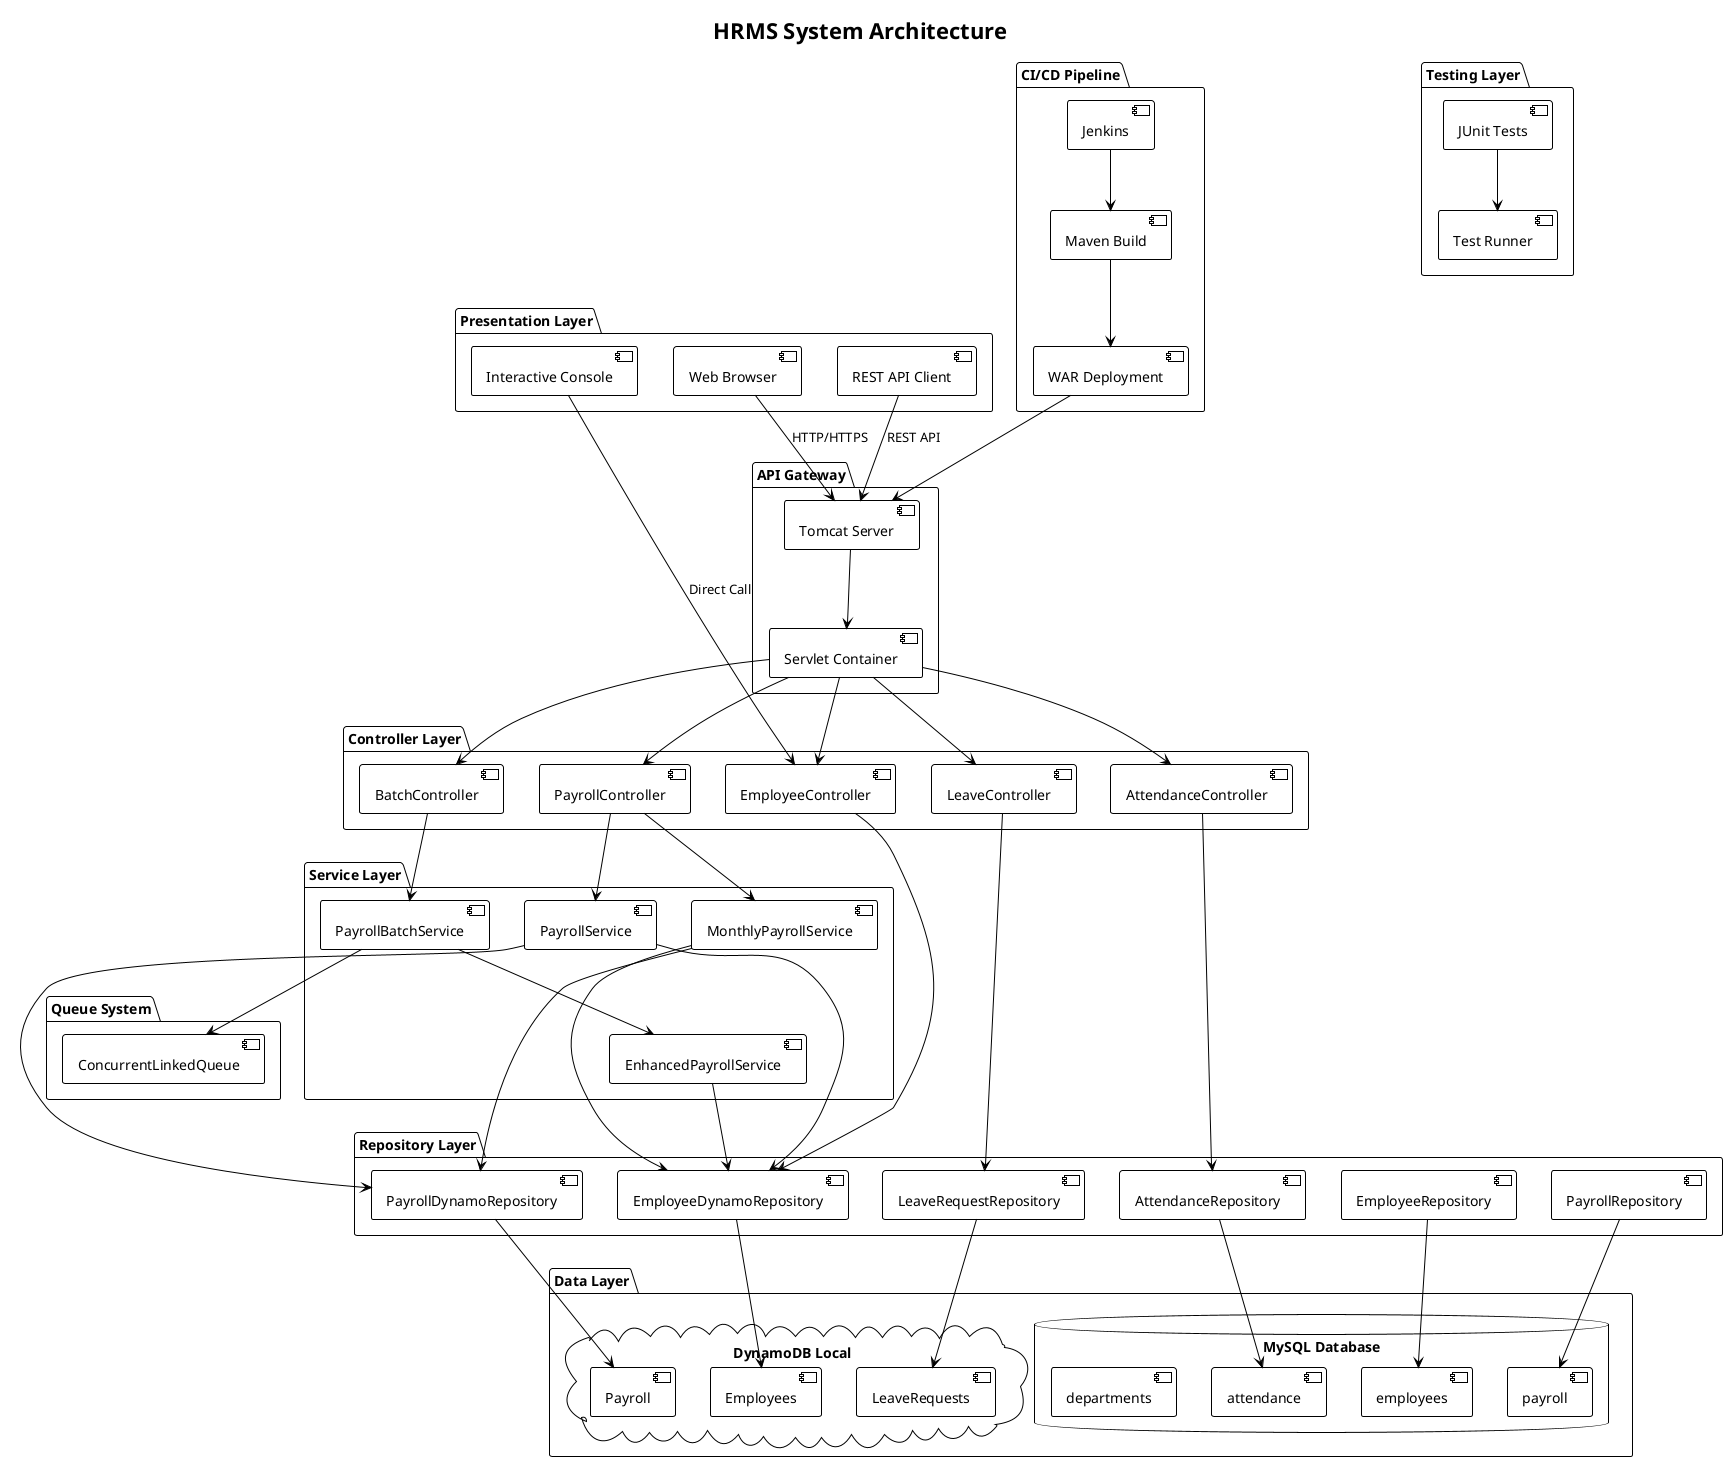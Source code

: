@startuml HRMS Architecture
!theme plain
title HRMS System Architecture

!define RECTANGLE class

package "Presentation Layer" {
    [Web Browser] as browser
    [REST API Client] as client
    [Interactive Console] as console
}

package "API Gateway" {
    [Tomcat Server] as tomcat
    [Servlet Container] as servlet
}

package "Controller Layer" {
    [EmployeeController] as empCtrl
    [PayrollController] as payCtrl
    [AttendanceController] as attCtrl
    [LeaveController] as leaveCtrl
    [BatchController] as batchCtrl
}

package "Service Layer" {
    [PayrollService] as payService
    [EnhancedPayrollService] as enhPayService
    [PayrollBatchService] as batchService
    [MonthlyPayrollService] as monthlyService
}

package "Repository Layer" {
    [EmployeeDynamoRepository] as empDynamoRepo
    [PayrollDynamoRepository] as payDynamoRepo
    [AttendanceRepository] as attRepo
    [LeaveRequestRepository] as leaveRepo
    [EmployeeRepository] as empRepo
    [PayrollRepository] as payRepo
}

package "Data Layer" {
    database "MySQL Database" {
        [employees] as empTable
        [payroll] as payTable
        [attendance] as attTable
        [departments] as deptTable
    }
    
    cloud "DynamoDB Local" {
        [Employees] as empDynamo
        [Payroll] as payDynamo
        [LeaveRequests] as leaveDynamo
    }
}

package "Queue System" {
    [ConcurrentLinkedQueue] as queue
}

package "Testing Layer" {
    [JUnit Tests] as junit
    [Test Runner] as testRunner
}

package "CI/CD Pipeline" {
    [Jenkins] as jenkins
    [Maven Build] as maven
    [WAR Deployment] as war
}

' Connections
browser --> tomcat : HTTP/HTTPS
client --> tomcat : REST API
console --> empCtrl : Direct Call

tomcat --> servlet
servlet --> empCtrl
servlet --> payCtrl
servlet --> attCtrl
servlet --> leaveCtrl
servlet --> batchCtrl

empCtrl --> empDynamoRepo
payCtrl --> payService
payCtrl --> monthlyService
attCtrl --> attRepo
leaveCtrl --> leaveRepo
batchCtrl --> batchService

payService --> empDynamoRepo
payService --> payDynamoRepo
enhPayService --> empDynamoRepo
batchService --> enhPayService
batchService --> queue
monthlyService --> payDynamoRepo
monthlyService --> empDynamoRepo

empDynamoRepo --> empDynamo
payDynamoRepo --> payDynamo
leaveRepo --> leaveDynamo
empRepo --> empTable
payRepo --> payTable
attRepo --> attTable

junit --> testRunner
jenkins --> maven
maven --> war
war --> tomcat

@enduml